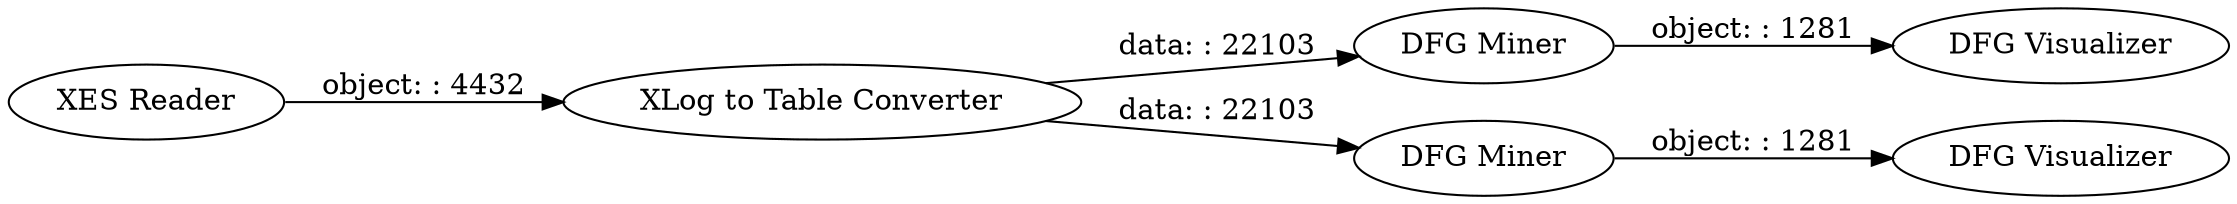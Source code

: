 digraph {
	"2470069903592520067_8" [label="DFG Miner"]
	"2470069903592520067_11" [label="DFG Miner"]
	"2470069903592520067_12" [label="DFG Visualizer"]
	"2470069903592520067_9" [label="XLog to Table Converter"]
	"2470069903592520067_6" [label="XES Reader"]
	"2470069903592520067_10" [label="DFG Visualizer"]
	"2470069903592520067_6" -> "2470069903592520067_9" [label="object: : 4432"]
	"2470069903592520067_8" -> "2470069903592520067_10" [label="object: : 1281"]
	"2470069903592520067_11" -> "2470069903592520067_12" [label="object: : 1281"]
	"2470069903592520067_9" -> "2470069903592520067_8" [label="data: : 22103"]
	"2470069903592520067_9" -> "2470069903592520067_11" [label="data: : 22103"]
	rankdir=LR
}
